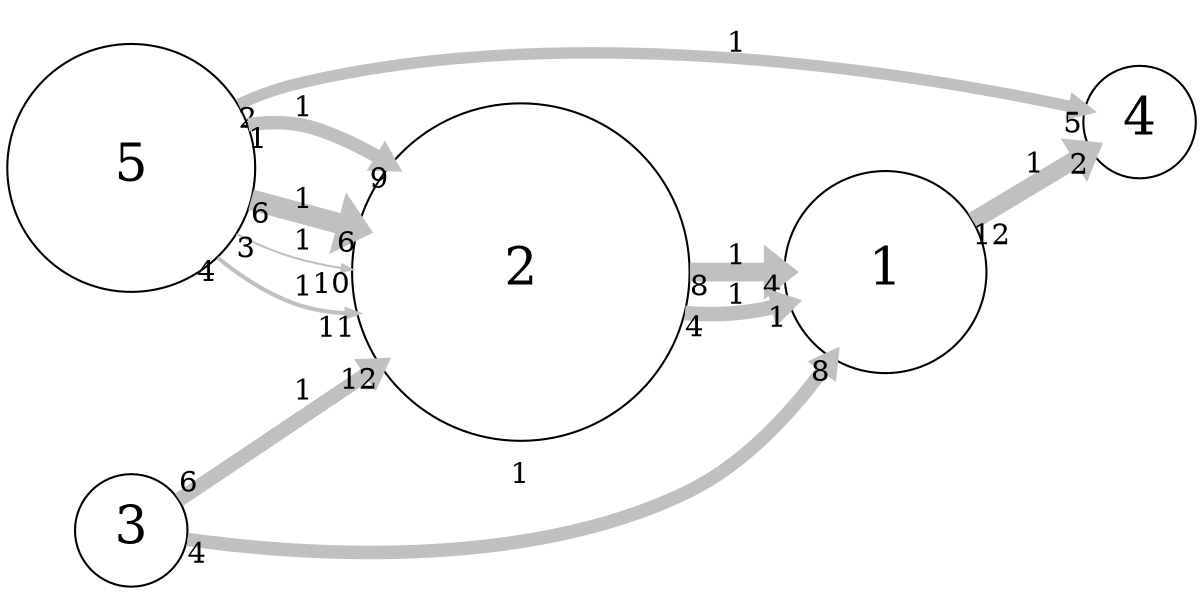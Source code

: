 digraph "" {
	graph [bb="0,0,560.25,280.5",
		overlap=false,
		rankdir=LR,
		ratio=0.5,
		scale=1,
		splines=spline
	];
	node [fontsize=25,
		label="\N",
		shape=circle
	];
	edge [arrowsize=0.5,
		splines=true
	];
	0	[height=1.35,
		label=1,
		pos="415.25,158.87",
		width=1.35];
	3	[height=0.75,
		label=4,
		pos="533.25,215.87",
		width=0.75];
	0 -> 3	[key=0,
		capacity=1,
		color=grey,
		from_pd=11,
		head_lp="505.17,195.98",
		headlabel=2,
		label=1,
		lp="485.25,202.12",
		penwidth=8.5,
		pos="e,508.54,204.23 459.44,180.1 472.17,186.35 485.91,193.1 497.99,199.04",
		pt=4,
		tail_lp="466.19,188.35",
		taillabel=12,
		to_pd=1];
	1	[height=2.25,
		label=2,
		pos="242.25,158.87",
		width=2.25];
	1 -> 0	[key=0,
		capacity=1,
		color=grey,
		from_pd=7,
		head_lp="362.92,150.62",
		headlabel=4,
		label=1,
		lp="345.25,167.12",
		penwidth=9.0,
		pos="e,366.29,158.87 323.74,158.87 333.98,158.87 344.3,158.87 354.14,158.87",
		pt=3,
		tail_lp="327.12,150.62",
		taillabel=8,
		to_pd=3];
	1 -> 0	[key=1,
		capacity=1,
		color=grey,
		from_pd=3,
		head_lp="365.75,134.58",
		headlabel=1,
		label=1,
		lp="345.25,147.12",
		penwidth=7.0,
		pos="e,369.13,142.83 320.81,137.64 330.16,136.9 339.6,137 348.62,138.37 351.67,138.84 354.77,139.42 357.89,140.09",
		pt=7,
		tail_lp="324.19,129.39",
		taillabel=4,
		to_pd=0];
	2	[height=0.75,
		label=3,
		pos="59.25,33.874",
		width=0.75];
	2 -> 0	[key=0,
		capacity=1,
		color=grey,
		from_pd=3,
		head_lp="386.78,108.7",
		headlabel=8,
		label=1,
		lp="242.25,61.124",
		penwidth=6.5,
		pos="e,390.15,116.95 86.245,29.402 135.51,22.235 244.57,12.707 323.25,52.374 347.64,64.669 368.14,86.672 383.47,107.5",
		pt=8,
		tail_lp="89.62,21.152",
		taillabel=4,
		to_pd=7];
	2 -> 1	[key=0,
		capacity=1,
		color=grey,
		from_pd=5,
		head_lp="168.18,121.32",
		headlabel=12,
		label=1,
		lp="140.25,98.124",
		penwidth=7.0,
		pos="e,174.93,113.07 82.083,48.952 102.87,63.31 135.39,85.77 165.64,106.65",
		pt=7,
		tail_lp="85.458,57.202",
		taillabel=6,
		to_pd=11];
	4	[height=1.65,
		label=5,
		pos="59.25,205.87",
		width=1.65];
	4 -> 3	[key=0,
		capacity=1,
		color=grey,
		from_pd=1,
		head_lp="503.86,215.42",
		headlabel=5,
		label=1,
		lp="345.25,265.12",
		penwidth=5.5,
		pos="e,507.23,223.67 109.38,238.2 118.21,242.6 127.58,246.44 136.88,248.87 265.97,282.62 426.08,246.4 496.35,226.78",
		pt=10,
		tail_lp="112.76,246.45",
		taillabel=2,
		to_pd=4];
	4 -> 1	[key=0,
		capacity=1,
		color=grey,
		from_pd=0,
		head_lp="175.7,218.48",
		headlabel=9,
		label=1,
		lp="140.25,236.12",
		penwidth=6.5,
		pos="e,179.08,210.23 114.77,228.35 124.44,229.86 134.37,229.78 143.62,226.87 152.31,224.15 160.9,220.34 169.17,215.91",
		pt=8,
		tail_lp="118.15,228.35",
		taillabel=1,
		to_pd=8];
	4 -> 1	[key=1,
		capacity=1,
		color=grey,
		from_pd=5,
		head_lp="160.08,187.33",
		headlabel=6,
		label=1,
		lp="140.25,193.12",
		penwidth=10.0,
		pos="e,163.45,179.08 117.02,191.13 127.95,188.29 139.64,185.26 151.32,182.23",
		pt=1,
		tail_lp="120.4,199.38",
		taillabel=6,
		to_pd=5];
	4 -> 1	[key=2,
		capacity=1,
		color=grey,
		from_pd=2,
		head_lp="154.13,151.24",
		headlabel=10,
		label=1,
		lp="140.25,172.12",
		penwidth=1.0,
		pos="e,160.88,159.49 110.01,174.88 118.7,170.66 127.85,166.92 136.88,164.37 142.64,162.75 148.65,161.45 154.75,160.43",
		pt=19,
		tail_lp="106.64,183.13",
		taillabel=3,
		to_pd=9];
	4 -> 1	[key=3,
		capacity=1,
		color=grey,
		from_pd=3,
		head_lp="157,129.72",
		headlabel=11,
		label=1,
		lp="140.25,151.12",
		penwidth=2.0,
		pos="e,163.75,137.97 101.07,163.42 111.82,154.82 124.03,147 136.88,142.37 143.02,140.16 149.46,138.88 156.02,138.32",
		pt=17,
		tail_lp="97.698,155.17",
		taillabel=4,
		to_pd=10];
}
